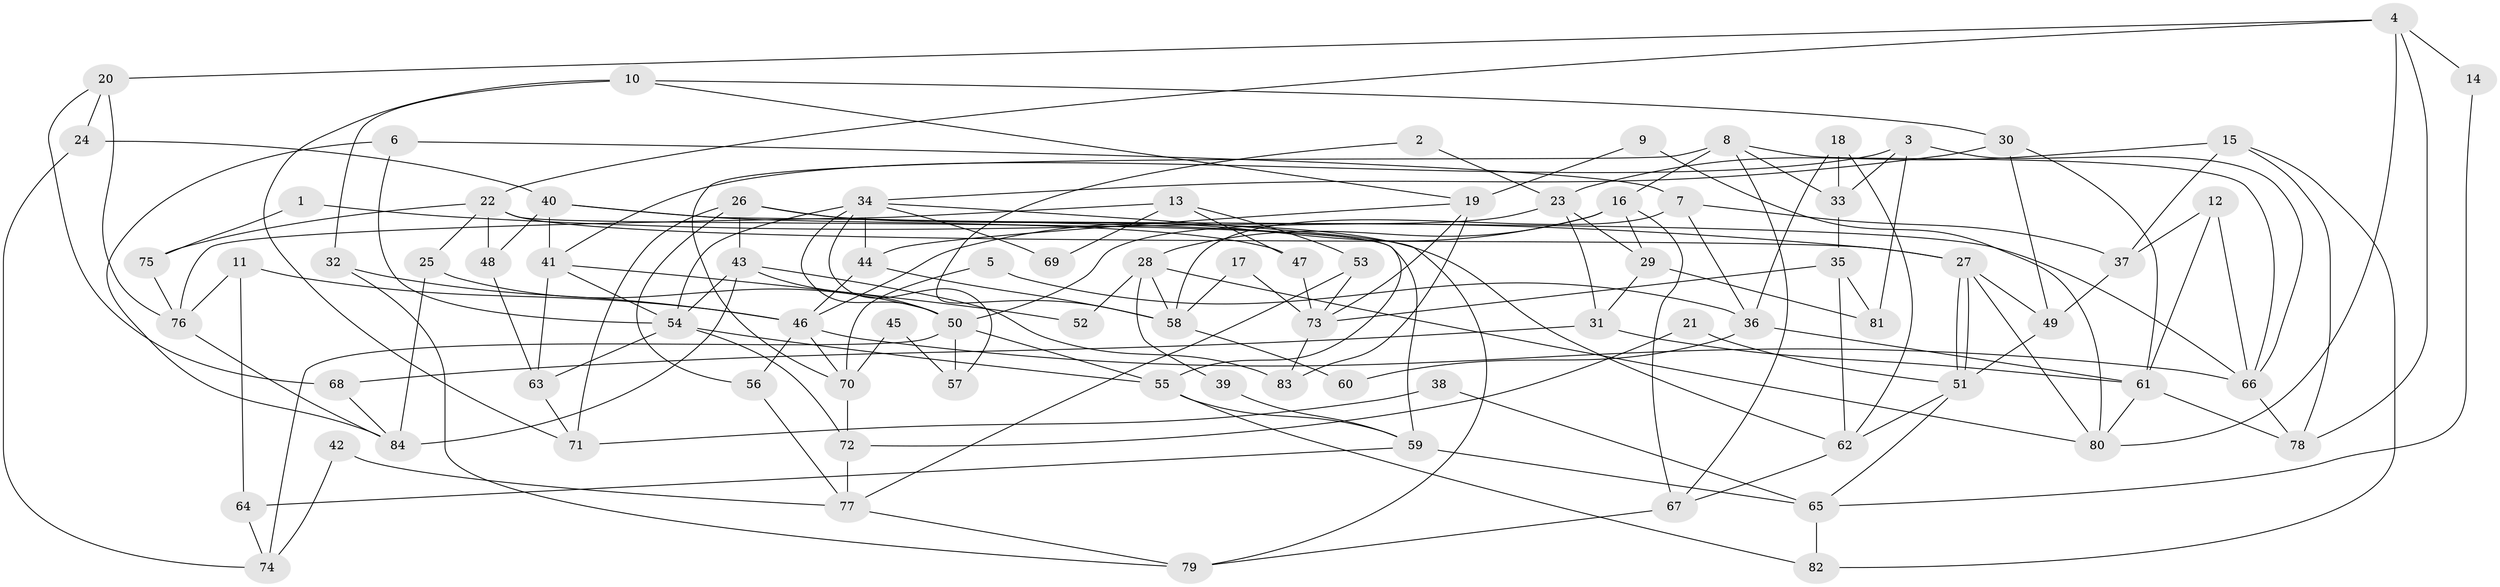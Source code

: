 // coarse degree distribution, {2: 0.1509433962264151, 6: 0.20754716981132076, 5: 0.3018867924528302, 7: 0.09433962264150944, 8: 0.03773584905660377, 3: 0.11320754716981132, 10: 0.018867924528301886, 4: 0.05660377358490566, 11: 0.018867924528301886}
// Generated by graph-tools (version 1.1) at 2025/41/03/06/25 10:41:53]
// undirected, 84 vertices, 168 edges
graph export_dot {
graph [start="1"]
  node [color=gray90,style=filled];
  1;
  2;
  3;
  4;
  5;
  6;
  7;
  8;
  9;
  10;
  11;
  12;
  13;
  14;
  15;
  16;
  17;
  18;
  19;
  20;
  21;
  22;
  23;
  24;
  25;
  26;
  27;
  28;
  29;
  30;
  31;
  32;
  33;
  34;
  35;
  36;
  37;
  38;
  39;
  40;
  41;
  42;
  43;
  44;
  45;
  46;
  47;
  48;
  49;
  50;
  51;
  52;
  53;
  54;
  55;
  56;
  57;
  58;
  59;
  60;
  61;
  62;
  63;
  64;
  65;
  66;
  67;
  68;
  69;
  70;
  71;
  72;
  73;
  74;
  75;
  76;
  77;
  78;
  79;
  80;
  81;
  82;
  83;
  84;
  1 -- 75;
  1 -- 27;
  2 -- 23;
  2 -- 58;
  3 -- 66;
  3 -- 81;
  3 -- 33;
  3 -- 41;
  4 -- 22;
  4 -- 80;
  4 -- 14;
  4 -- 20;
  4 -- 78;
  5 -- 70;
  5 -- 36;
  6 -- 84;
  6 -- 54;
  6 -- 7;
  7 -- 37;
  7 -- 36;
  7 -- 58;
  8 -- 33;
  8 -- 16;
  8 -- 66;
  8 -- 67;
  8 -- 70;
  9 -- 19;
  9 -- 80;
  10 -- 32;
  10 -- 19;
  10 -- 30;
  10 -- 71;
  11 -- 46;
  11 -- 64;
  11 -- 76;
  12 -- 66;
  12 -- 37;
  12 -- 61;
  13 -- 76;
  13 -- 47;
  13 -- 53;
  13 -- 69;
  14 -- 65;
  15 -- 23;
  15 -- 78;
  15 -- 37;
  15 -- 82;
  16 -- 28;
  16 -- 67;
  16 -- 29;
  16 -- 46;
  17 -- 58;
  17 -- 73;
  18 -- 62;
  18 -- 33;
  18 -- 36;
  19 -- 83;
  19 -- 44;
  19 -- 73;
  20 -- 76;
  20 -- 24;
  20 -- 68;
  21 -- 72;
  21 -- 51;
  22 -- 25;
  22 -- 27;
  22 -- 48;
  22 -- 59;
  22 -- 75;
  23 -- 29;
  23 -- 50;
  23 -- 31;
  24 -- 40;
  24 -- 74;
  25 -- 50;
  25 -- 84;
  26 -- 66;
  26 -- 71;
  26 -- 43;
  26 -- 56;
  26 -- 62;
  27 -- 49;
  27 -- 51;
  27 -- 51;
  27 -- 80;
  28 -- 80;
  28 -- 58;
  28 -- 39;
  28 -- 52;
  29 -- 31;
  29 -- 81;
  30 -- 61;
  30 -- 34;
  30 -- 49;
  31 -- 61;
  31 -- 68;
  32 -- 46;
  32 -- 79;
  33 -- 35;
  34 -- 54;
  34 -- 44;
  34 -- 50;
  34 -- 57;
  34 -- 69;
  34 -- 79;
  35 -- 62;
  35 -- 73;
  35 -- 81;
  36 -- 60;
  36 -- 61;
  37 -- 49;
  38 -- 65;
  38 -- 71;
  39 -- 59;
  40 -- 55;
  40 -- 41;
  40 -- 47;
  40 -- 48;
  41 -- 63;
  41 -- 52;
  41 -- 54;
  42 -- 77;
  42 -- 74;
  43 -- 54;
  43 -- 50;
  43 -- 83;
  43 -- 84;
  44 -- 46;
  44 -- 58;
  45 -- 70;
  45 -- 57;
  46 -- 66;
  46 -- 56;
  46 -- 70;
  47 -- 73;
  48 -- 63;
  49 -- 51;
  50 -- 55;
  50 -- 57;
  50 -- 74;
  51 -- 65;
  51 -- 62;
  53 -- 77;
  53 -- 73;
  54 -- 72;
  54 -- 55;
  54 -- 63;
  55 -- 59;
  55 -- 82;
  56 -- 77;
  58 -- 60;
  59 -- 64;
  59 -- 65;
  61 -- 78;
  61 -- 80;
  62 -- 67;
  63 -- 71;
  64 -- 74;
  65 -- 82;
  66 -- 78;
  67 -- 79;
  68 -- 84;
  70 -- 72;
  72 -- 77;
  73 -- 83;
  75 -- 76;
  76 -- 84;
  77 -- 79;
}
